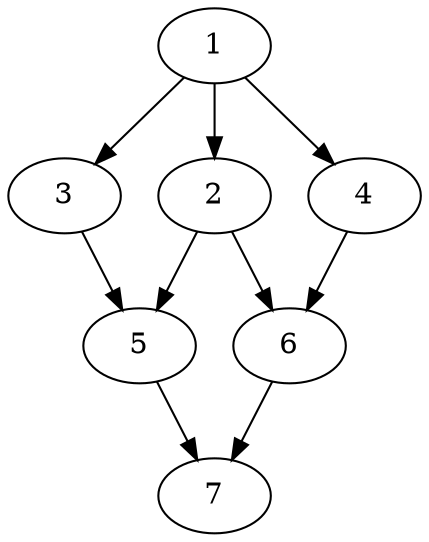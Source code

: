 strict digraph  {
	1	 [energy=2.3];
	3	 [energy=2.9];
	1 -> 3;
	2	 [energy=2.1];
	1 -> 2;
	4	 [energy=6];
	1 -> 4;
	5	 [energy=7];
	3 -> 5;
	2 -> 5;
	6	 [energy=14];
	2 -> 6;
	7	 [energy=1.5];
	5 -> 7;
	4 -> 6;
	6 -> 7;
}
